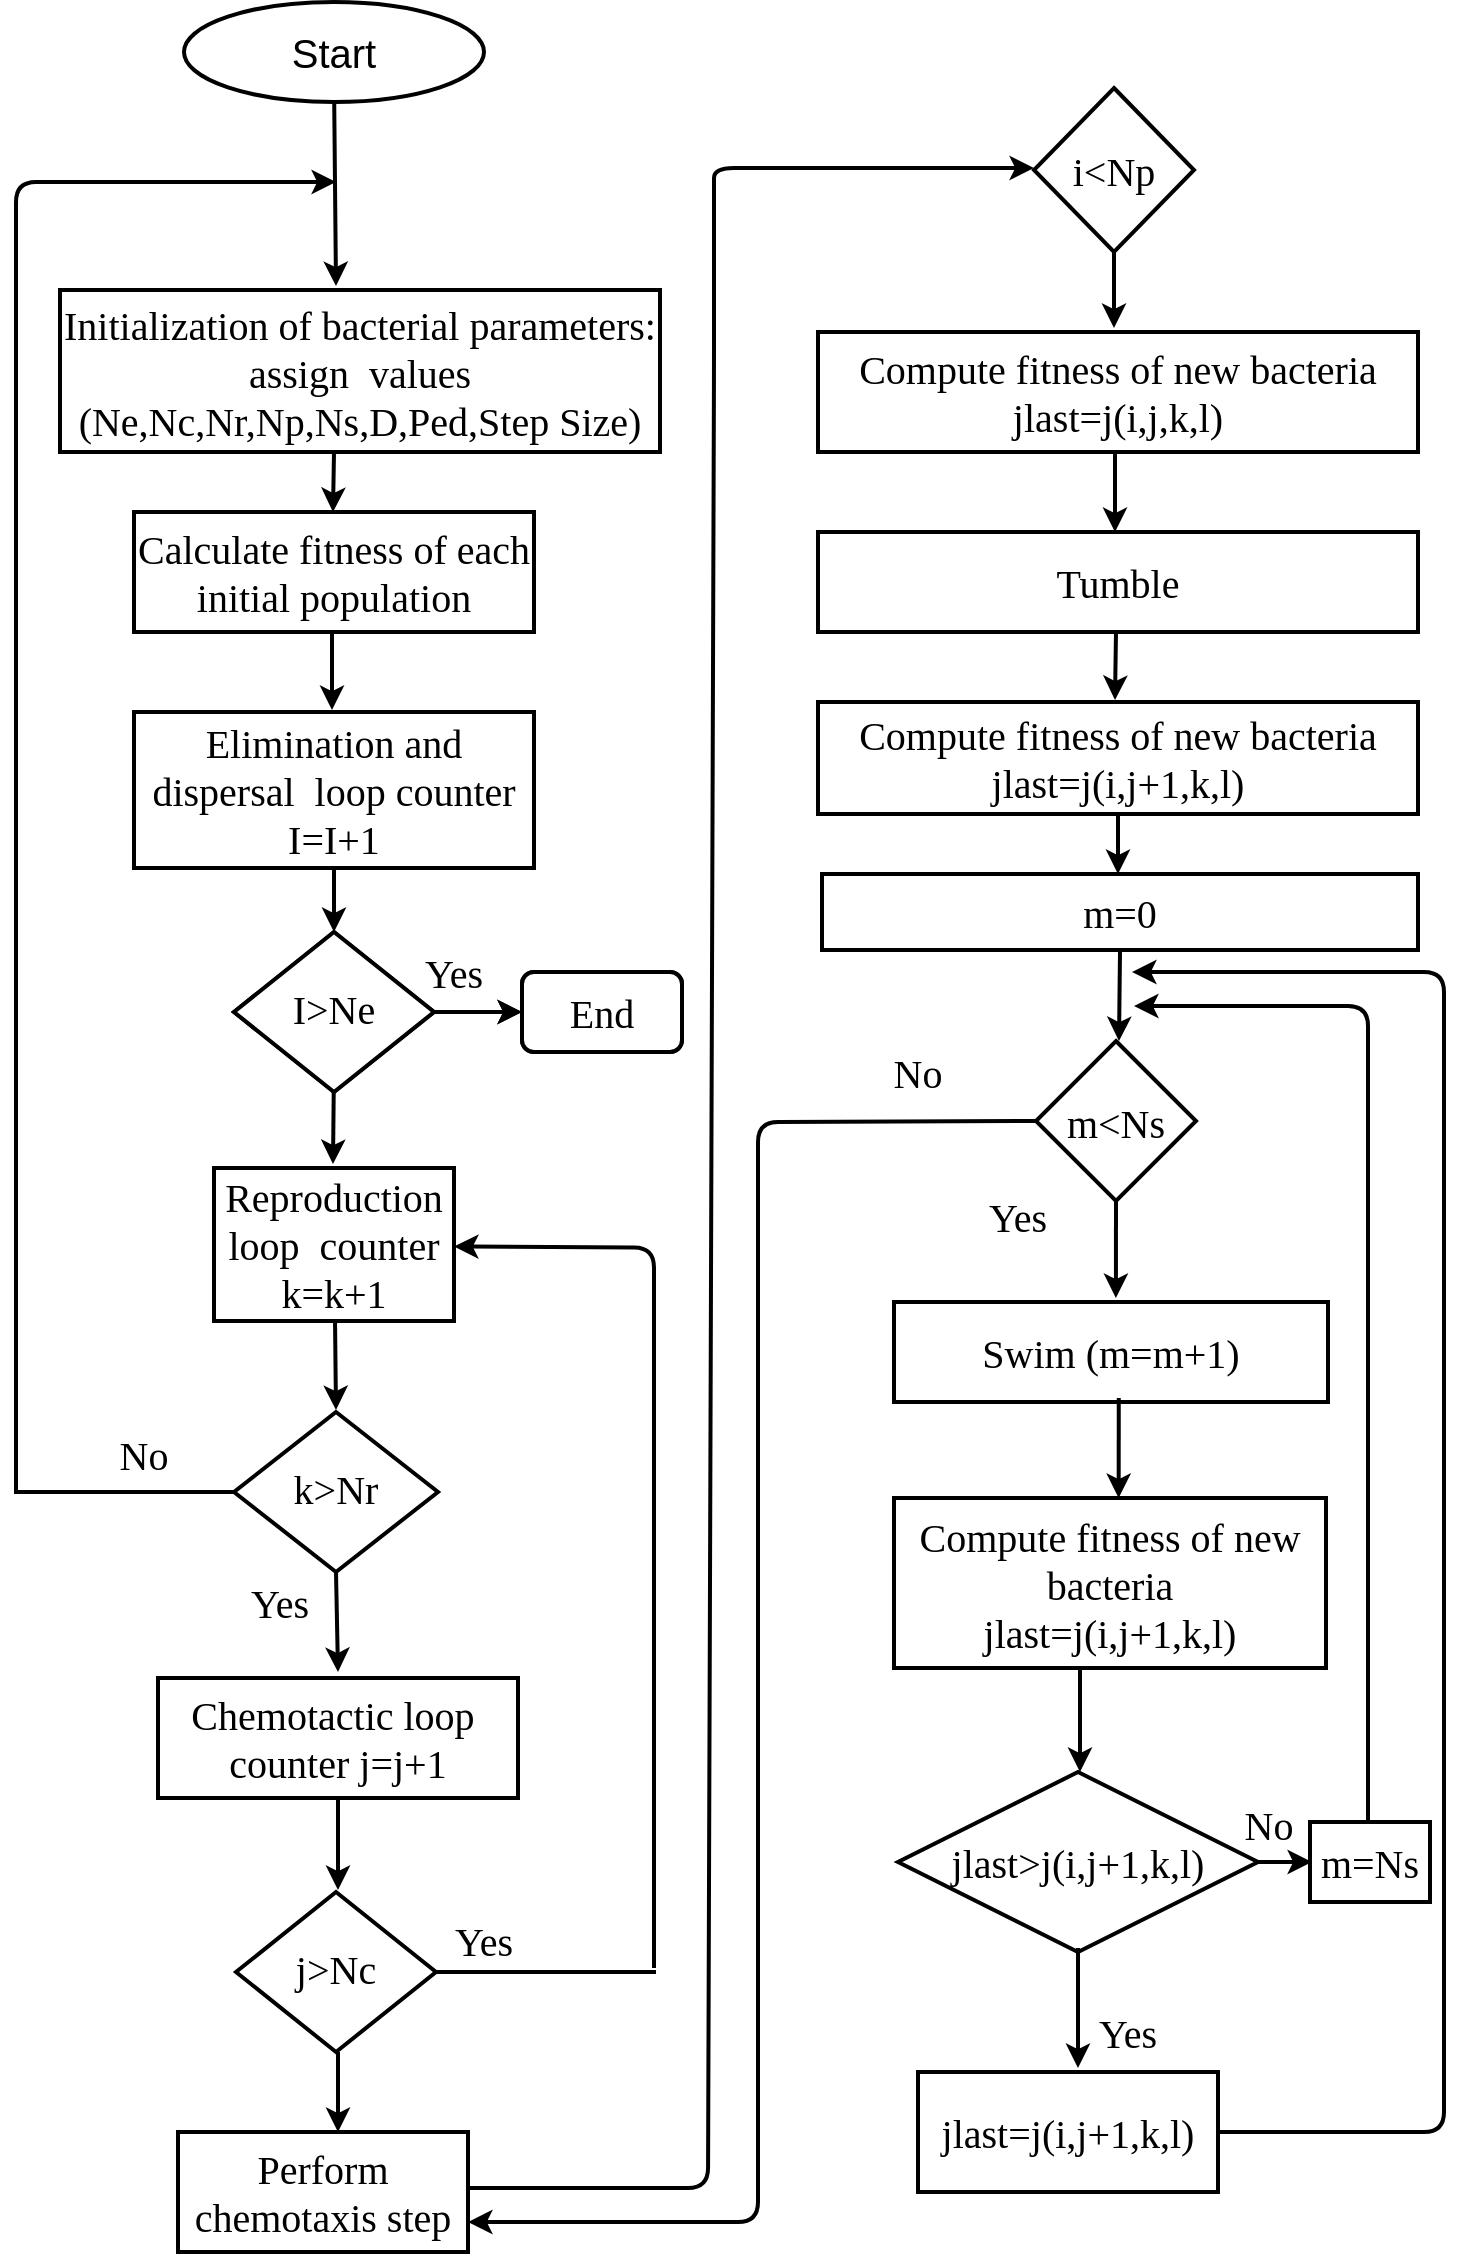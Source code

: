 <mxfile version="13.9.2" type="github">
  <diagram id="C5RBs43oDa-KdzZeNtuy" name="Page-1">
    <mxGraphModel dx="868" dy="450" grid="1" gridSize="10" guides="1" tooltips="1" connect="1" arrows="1" fold="1" page="1" pageScale="1" pageWidth="827" pageHeight="1169" math="0" shadow="0">
      <root>
        <mxCell id="WIyWlLk6GJQsqaUBKTNV-0" />
        <mxCell id="WIyWlLk6GJQsqaUBKTNV-1" parent="WIyWlLk6GJQsqaUBKTNV-0" />
        <mxCell id="tfYyAaMDnJZws7YWlqId-103" value="" style="endArrow=classic;html=1;strokeWidth=2;fontSize=20;fontStyle=0;fontFamily=Times New Roman;" parent="WIyWlLk6GJQsqaUBKTNV-1" edge="1">
          <mxGeometry x="50" y="72" width="50" height="50" as="geometry">
            <mxPoint x="665" y="957" as="sourcePoint" />
            <mxPoint x="699" y="957" as="targetPoint" />
            <Array as="points" />
          </mxGeometry>
        </mxCell>
        <mxCell id="tfYyAaMDnJZws7YWlqId-75" value="" style="endArrow=classic;html=1;strokeWidth=2;fontSize=20;fontStyle=0;fontFamily=Times New Roman;" parent="WIyWlLk6GJQsqaUBKTNV-1" edge="1">
          <mxGeometry x="50" y="72" width="50" height="50" as="geometry">
            <mxPoint x="583" y="845" as="sourcePoint" />
            <mxPoint x="583" y="912" as="targetPoint" />
          </mxGeometry>
        </mxCell>
        <mxCell id="tfYyAaMDnJZws7YWlqId-16" value="" style="endArrow=classic;html=1;strokeWidth=2;exitX=0.5;exitY=1;exitDx=0;exitDy=0;fontSize=20;fontStyle=0;fontFamily=Times New Roman;" parent="WIyWlLk6GJQsqaUBKTNV-1" source="tfYyAaMDnJZws7YWlqId-15" edge="1">
          <mxGeometry x="50" y="72" width="50" height="50" as="geometry">
            <mxPoint x="207" y="812" as="sourcePoint" />
            <mxPoint x="212" y="862" as="targetPoint" />
          </mxGeometry>
        </mxCell>
        <mxCell id="tfYyAaMDnJZws7YWlqId-42" value="" style="endArrow=classic;html=1;entryX=1;entryY=0.5;entryDx=0;entryDy=0;strokeWidth=2;fontSize=20;fontStyle=0;fontFamily=Times New Roman;" parent="WIyWlLk6GJQsqaUBKTNV-1" edge="1">
          <mxGeometry x="48" y="64.75" width="50" height="50" as="geometry">
            <mxPoint x="370" y="1010" as="sourcePoint" />
            <mxPoint x="270" y="649.25" as="targetPoint" />
            <Array as="points">
              <mxPoint x="370" y="649.75" />
            </Array>
          </mxGeometry>
        </mxCell>
        <mxCell id="tfYyAaMDnJZws7YWlqId-50" value="&lt;span style=&quot;font-size: 20px;&quot;&gt;&lt;font style=&quot;font-size: 20px;&quot;&gt;i&amp;lt;Np&lt;/font&gt;&lt;/span&gt;" style="rhombus;whiteSpace=wrap;html=1;strokeWidth=2;fontSize=20;fontStyle=0;fontFamily=Times New Roman;" parent="WIyWlLk6GJQsqaUBKTNV-1" vertex="1">
          <mxGeometry x="560" y="70" width="80" height="82" as="geometry" />
        </mxCell>
        <mxCell id="tfYyAaMDnJZws7YWlqId-52" value="&lt;span style=&quot;font-size: 20px;&quot;&gt;&lt;font style=&quot;font-size: 20px;&quot;&gt;Tumble&lt;/font&gt;&lt;/span&gt;" style="rounded=0;whiteSpace=wrap;html=1;strokeWidth=2;fontSize=20;fontStyle=0;fontFamily=Times New Roman;" parent="WIyWlLk6GJQsqaUBKTNV-1" vertex="1">
          <mxGeometry x="452" y="292" width="300" height="50" as="geometry" />
        </mxCell>
        <mxCell id="tfYyAaMDnJZws7YWlqId-53" value="" style="endArrow=classic;html=1;strokeWidth=2;fontSize=20;fontStyle=0;fontFamily=Times New Roman;" parent="WIyWlLk6GJQsqaUBKTNV-1" edge="1">
          <mxGeometry x="51" y="72" width="50" height="50" as="geometry">
            <mxPoint x="600" y="152" as="sourcePoint" />
            <mxPoint x="600" y="190" as="targetPoint" />
          </mxGeometry>
        </mxCell>
        <mxCell id="tfYyAaMDnJZws7YWlqId-54" value="" style="endArrow=classic;html=1;strokeWidth=2;fontSize=20;fontStyle=0;fontFamily=Times New Roman;" parent="WIyWlLk6GJQsqaUBKTNV-1" edge="1">
          <mxGeometry x="50" y="72" width="50" height="50" as="geometry">
            <mxPoint x="600.5" y="242" as="sourcePoint" />
            <mxPoint x="600.5" y="292" as="targetPoint" />
          </mxGeometry>
        </mxCell>
        <mxCell id="tfYyAaMDnJZws7YWlqId-55" value="&lt;font style=&quot;font-size: 20px&quot;&gt;&lt;span style=&quot;font-size: 20px&quot;&gt;Compute fitness of new bacteria&lt;br style=&quot;font-size: 20px&quot;&gt;jlast=j(i,j,k,l)&lt;/span&gt;&lt;/font&gt;" style="rounded=0;whiteSpace=wrap;html=1;strokeWidth=2;fontSize=20;fontStyle=0;fontFamily=Times New Roman;" parent="WIyWlLk6GJQsqaUBKTNV-1" vertex="1">
          <mxGeometry x="452" y="192" width="300" height="60" as="geometry" />
        </mxCell>
        <mxCell id="tfYyAaMDnJZws7YWlqId-56" value="&lt;span style=&quot;font-size: 20px&quot;&gt;Compute fitness of new bacteria&lt;br style=&quot;font-size: 20px&quot;&gt;jlast=j(i,j+1,k,l)&lt;/span&gt;" style="rounded=0;whiteSpace=wrap;html=1;strokeWidth=2;fontSize=20;fontStyle=0;fontFamily=Times New Roman;" parent="WIyWlLk6GJQsqaUBKTNV-1" vertex="1">
          <mxGeometry x="490" y="775" width="216" height="85" as="geometry" />
        </mxCell>
        <mxCell id="tfYyAaMDnJZws7YWlqId-60" value="&lt;span style=&quot;font-size: 20px;&quot;&gt;&lt;font style=&quot;font-size: 20px;&quot;&gt;Swim (m=m+1)&lt;/font&gt;&lt;/span&gt;" style="rounded=0;whiteSpace=wrap;html=1;strokeWidth=2;fontSize=20;fontStyle=0;fontFamily=Times New Roman;" parent="WIyWlLk6GJQsqaUBKTNV-1" vertex="1">
          <mxGeometry x="490" y="677" width="217" height="50" as="geometry" />
        </mxCell>
        <mxCell id="tfYyAaMDnJZws7YWlqId-64" value="No" style="text;html=1;strokeColor=none;fillColor=none;align=center;verticalAlign=middle;whiteSpace=wrap;rounded=0;fontSize=20;fontStyle=0;fontFamily=Times New Roman;strokeWidth=2;" parent="WIyWlLk6GJQsqaUBKTNV-1" vertex="1">
          <mxGeometry x="632" y="482" width="40" height="20" as="geometry" />
        </mxCell>
        <mxCell id="tfYyAaMDnJZws7YWlqId-65" value="" style="endArrow=classic;html=1;strokeWidth=2;fontSize=20;fontStyle=0;entryX=0.595;entryY=0.14;entryDx=0;entryDy=0;entryPerimeter=0;fontFamily=Times New Roman;" parent="WIyWlLk6GJQsqaUBKTNV-1" edge="1">
          <mxGeometry x="50" y="72" width="50" height="50" as="geometry">
            <mxPoint x="601" y="625" as="sourcePoint" />
            <mxPoint x="600.95" y="675" as="targetPoint" />
          </mxGeometry>
        </mxCell>
        <mxCell id="tfYyAaMDnJZws7YWlqId-67" value="&lt;span style=&quot;font-size: 20px;&quot;&gt;Yes&lt;/span&gt;" style="text;html=1;strokeColor=none;fillColor=none;align=center;verticalAlign=middle;whiteSpace=wrap;rounded=0;fontSize=20;fontStyle=0;fontFamily=Times New Roman;strokeWidth=2;" parent="WIyWlLk6GJQsqaUBKTNV-1" vertex="1">
          <mxGeometry x="532" y="624" width="40" height="20" as="geometry" />
        </mxCell>
        <mxCell id="tfYyAaMDnJZws7YWlqId-68" value="&lt;span style=&quot;font-size: 20px;&quot;&gt;&lt;font style=&quot;font-size: 20px;&quot;&gt;m&amp;lt;Ns&lt;/font&gt;&lt;/span&gt;" style="rhombus;whiteSpace=wrap;html=1;strokeWidth=2;fontSize=20;fontStyle=0;fontFamily=Times New Roman;" parent="WIyWlLk6GJQsqaUBKTNV-1" vertex="1">
          <mxGeometry x="561" y="546.5" width="80" height="80" as="geometry" />
        </mxCell>
        <mxCell id="tfYyAaMDnJZws7YWlqId-72" value="&lt;span style=&quot;font-size: 20px;&quot;&gt;&lt;span style=&quot;font-size: 20px;&quot;&gt;&lt;font style=&quot;font-size: 20px;&quot;&gt;jlast&amp;gt;j(i,j+1,k,l)&lt;/font&gt;&lt;/span&gt;&lt;/span&gt;" style="rhombus;whiteSpace=wrap;html=1;strokeWidth=2;fontSize=20;fontStyle=0;fontFamily=Times New Roman;" parent="WIyWlLk6GJQsqaUBKTNV-1" vertex="1">
          <mxGeometry x="492" y="912" width="180" height="90" as="geometry" />
        </mxCell>
        <mxCell id="tfYyAaMDnJZws7YWlqId-78" value="&lt;span style=&quot;font-size: 20px;&quot;&gt;&lt;font style=&quot;font-size: 20px;&quot;&gt;m=Ns&lt;/font&gt;&lt;/span&gt;" style="rounded=0;whiteSpace=wrap;html=1;strokeWidth=2;fontSize=20;fontStyle=0;fontFamily=Times New Roman;" parent="WIyWlLk6GJQsqaUBKTNV-1" vertex="1">
          <mxGeometry x="698" y="937" width="60" height="40" as="geometry" />
        </mxCell>
        <mxCell id="tfYyAaMDnJZws7YWlqId-81" value="&lt;span style=&quot;font-size: 20px;&quot;&gt;&lt;font style=&quot;font-size: 20px;&quot;&gt;&lt;span style=&quot;font-size: 20px;&quot;&gt;jlast=j(i,j+1,k,l)&lt;/span&gt;&lt;/font&gt;&lt;/span&gt;" style="rounded=0;whiteSpace=wrap;html=1;strokeWidth=2;fontSize=20;fontStyle=0;fontFamily=Times New Roman;" parent="WIyWlLk6GJQsqaUBKTNV-1" vertex="1">
          <mxGeometry x="502" y="1062" width="150" height="60" as="geometry" />
        </mxCell>
        <mxCell id="tfYyAaMDnJZws7YWlqId-83" value="" style="endArrow=classic;html=1;strokeWidth=2;fontSize=20;fontStyle=0;fontFamily=Times New Roman;exitX=1;exitY=0.5;exitDx=0;exitDy=0;" parent="WIyWlLk6GJQsqaUBKTNV-1" source="tfYyAaMDnJZws7YWlqId-81" edge="1">
          <mxGeometry x="47" y="72" width="50" height="50" as="geometry">
            <mxPoint x="660" y="1092" as="sourcePoint" />
            <mxPoint x="609" y="512" as="targetPoint" />
            <Array as="points">
              <mxPoint x="765" y="1092" />
              <mxPoint x="765" y="512" />
              <mxPoint x="705" y="512" />
              <mxPoint x="635" y="512" />
              <mxPoint x="678" y="512" />
            </Array>
          </mxGeometry>
        </mxCell>
        <mxCell id="tfYyAaMDnJZws7YWlqId-84" value="" style="endArrow=classic;html=1;strokeWidth=2;fontSize=20;fontStyle=0;fontFamily=Times New Roman;" parent="WIyWlLk6GJQsqaUBKTNV-1" edge="1">
          <mxGeometry x="48" y="74" width="50" height="50" as="geometry">
            <mxPoint x="727" y="936" as="sourcePoint" />
            <mxPoint x="610" y="529" as="targetPoint" />
            <Array as="points">
              <mxPoint x="727" y="919" />
              <mxPoint x="727" y="529" />
            </Array>
          </mxGeometry>
        </mxCell>
        <mxCell id="tfYyAaMDnJZws7YWlqId-89" value="&lt;span style=&quot;font-size: 20px&quot;&gt;Compute fitness of new bacteria&lt;br style=&quot;font-size: 20px&quot;&gt;jlast=j(i,j+1,k,l)&lt;/span&gt;" style="rounded=0;whiteSpace=wrap;html=1;strokeWidth=2;fontSize=20;fontStyle=0;fontFamily=Times New Roman;" parent="WIyWlLk6GJQsqaUBKTNV-1" vertex="1">
          <mxGeometry x="452" y="377" width="300" height="56" as="geometry" />
        </mxCell>
        <mxCell id="tfYyAaMDnJZws7YWlqId-93" value="&lt;span style=&quot;font-size: 20px;&quot;&gt;&lt;font style=&quot;font-size: 20px;&quot;&gt;m=0&lt;/font&gt;&lt;/span&gt;" style="rounded=0;whiteSpace=wrap;html=1;strokeWidth=2;fontSize=20;fontStyle=0;fontFamily=Times New Roman;" parent="WIyWlLk6GJQsqaUBKTNV-1" vertex="1">
          <mxGeometry x="454" y="463" width="298" height="38" as="geometry" />
        </mxCell>
        <mxCell id="tfYyAaMDnJZws7YWlqId-97" value="" style="endArrow=classic;html=1;exitX=1;exitY=0.5;exitDx=0;exitDy=0;strokeWidth=2;fontSize=20;fontStyle=0;entryX=0;entryY=0.5;entryDx=0;entryDy=0;fontFamily=Times New Roman;" parent="WIyWlLk6GJQsqaUBKTNV-1" edge="1">
          <mxGeometry x="50" y="71" width="50" height="50" as="geometry">
            <mxPoint x="217" y="1120" as="sourcePoint" />
            <mxPoint x="560" y="110" as="targetPoint" />
            <Array as="points">
              <mxPoint x="397" y="1120" />
              <mxPoint x="400" y="210" />
              <mxPoint x="400" y="130" />
              <mxPoint x="400" y="110" />
            </Array>
          </mxGeometry>
        </mxCell>
        <mxCell id="tfYyAaMDnJZws7YWlqId-98" value="" style="endArrow=classic;html=1;strokeWidth=2;fontSize=20;fontStyle=0;fontFamily=Times New Roman;" parent="WIyWlLk6GJQsqaUBKTNV-1" edge="1">
          <mxGeometry x="50" y="72" width="50" height="50" as="geometry">
            <mxPoint x="601" y="342" as="sourcePoint" />
            <mxPoint x="600.5" y="376" as="targetPoint" />
          </mxGeometry>
        </mxCell>
        <mxCell id="tfYyAaMDnJZws7YWlqId-101" value="" style="endArrow=classic;html=1;strokeWidth=2;fontSize=20;fontStyle=0;fontFamily=Times New Roman;" parent="WIyWlLk6GJQsqaUBKTNV-1" edge="1">
          <mxGeometry x="50" y="70" width="50" height="50" as="geometry">
            <mxPoint x="582" y="1000" as="sourcePoint" />
            <mxPoint x="582" y="1060" as="targetPoint" />
            <Array as="points" />
          </mxGeometry>
        </mxCell>
        <mxCell id="tfYyAaMDnJZws7YWlqId-82" value="&lt;span style=&quot;font-size: 20px;&quot;&gt;&lt;font style=&quot;font-size: 20px;&quot;&gt;No&lt;/font&gt;&lt;/span&gt;" style="text;html=1;strokeColor=none;fillColor=none;align=center;verticalAlign=middle;whiteSpace=wrap;rounded=0;fontSize=20;fontStyle=0;fontFamily=Times New Roman;strokeWidth=2;" parent="WIyWlLk6GJQsqaUBKTNV-1" vertex="1">
          <mxGeometry x="654" y="928" width="47" height="20" as="geometry" />
        </mxCell>
        <mxCell id="tfYyAaMDnJZws7YWlqId-104" value="" style="endArrow=classic;html=1;strokeWidth=2;fontSize=20;fontStyle=0;fontFamily=Times New Roman;" parent="WIyWlLk6GJQsqaUBKTNV-1" edge="1">
          <mxGeometry x="50" y="73" width="50" height="50" as="geometry">
            <mxPoint x="602" y="432" as="sourcePoint" />
            <mxPoint x="602" y="463" as="targetPoint" />
            <Array as="points">
              <mxPoint x="602" y="463" />
            </Array>
          </mxGeometry>
        </mxCell>
        <mxCell id="tfYyAaMDnJZws7YWlqId-105" value="&lt;font style=&quot;font-size: 20px;&quot;&gt;&lt;span style=&quot;font-size: 20px;&quot;&gt;Yes&lt;/span&gt;&lt;/font&gt;" style="text;html=1;strokeColor=none;fillColor=none;align=center;verticalAlign=middle;whiteSpace=wrap;rounded=0;fontSize=20;fontStyle=0;fontFamily=Times New Roman;strokeWidth=2;" parent="WIyWlLk6GJQsqaUBKTNV-1" vertex="1">
          <mxGeometry x="587" y="1032" width="40" height="20" as="geometry" />
        </mxCell>
        <mxCell id="tfYyAaMDnJZws7YWlqId-106" value="" style="endArrow=classic;html=1;exitX=0;exitY=0.5;exitDx=0;exitDy=0;entryX=1;entryY=0.75;entryDx=0;entryDy=0;strokeWidth=2;fontSize=20;fontStyle=0;fontFamily=Times New Roman;" parent="WIyWlLk6GJQsqaUBKTNV-1" edge="1">
          <mxGeometry x="50" y="76" width="50" height="50" as="geometry">
            <mxPoint x="561" y="586.5" as="sourcePoint" />
            <mxPoint x="277" y="1137" as="targetPoint" />
            <Array as="points">
              <mxPoint x="422" y="587" />
              <mxPoint x="422" y="1137" />
            </Array>
          </mxGeometry>
        </mxCell>
        <mxCell id="tfYyAaMDnJZws7YWlqId-107" value="&lt;span style=&quot;font-size: 20px;&quot;&gt;&lt;font style=&quot;font-size: 20px;&quot;&gt;No&lt;/font&gt;&lt;/span&gt;" style="text;html=1;strokeColor=none;fillColor=none;align=center;verticalAlign=middle;whiteSpace=wrap;rounded=0;fontSize=20;fontStyle=0;fontFamily=Times New Roman;strokeWidth=2;" parent="WIyWlLk6GJQsqaUBKTNV-1" vertex="1">
          <mxGeometry x="482" y="552" width="40" height="20" as="geometry" />
        </mxCell>
        <mxCell id="tfYyAaMDnJZws7YWlqId-9" value="&lt;font style=&quot;font-size: 20px&quot;&gt;&lt;span style=&quot;font-size: 20px&quot;&gt;Chemotactic loop&amp;nbsp; counter j=j+1&lt;/span&gt;&lt;/font&gt;" style="rounded=0;whiteSpace=wrap;html=1;strokeWidth=2;fontSize=20;fontStyle=0;fontFamily=Times New Roman;" parent="WIyWlLk6GJQsqaUBKTNV-1" vertex="1">
          <mxGeometry x="122" y="865" width="180" height="60" as="geometry" />
        </mxCell>
        <mxCell id="tfYyAaMDnJZws7YWlqId-41" value="&lt;font style=&quot;font-size: 20px;&quot;&gt;&lt;span style=&quot;font-size: 20px;&quot;&gt;j&amp;gt;Nc&lt;/span&gt;&lt;/font&gt;" style="rhombus;whiteSpace=wrap;html=1;shadow=0;fontFamily=Times New Roman;fontSize=20;align=center;strokeWidth=2;spacing=6;spacingTop=-4;fontStyle=0" parent="WIyWlLk6GJQsqaUBKTNV-1" vertex="1">
          <mxGeometry x="161" y="972" width="100" height="80" as="geometry" />
        </mxCell>
        <mxCell id="tfYyAaMDnJZws7YWlqId-43" value="" style="endArrow=classic;html=1;strokeWidth=2;fontSize=20;fontStyle=0;exitX=0.5;exitY=1;exitDx=0;exitDy=0;fontFamily=Times New Roman;" parent="WIyWlLk6GJQsqaUBKTNV-1" edge="1">
          <mxGeometry x="142" y="871" width="50" height="50" as="geometry">
            <mxPoint x="212" y="924" as="sourcePoint" />
            <mxPoint x="212" y="971" as="targetPoint" />
          </mxGeometry>
        </mxCell>
        <mxCell id="tfYyAaMDnJZws7YWlqId-44" value="" style="endArrow=none;html=1;exitX=1;exitY=0.5;exitDx=0;exitDy=0;strokeWidth=2;fontSize=20;fontStyle=0;fontFamily=Times New Roman;" parent="WIyWlLk6GJQsqaUBKTNV-1" edge="1">
          <mxGeometry x="141" y="872" width="50" height="50" as="geometry">
            <mxPoint x="260" y="1012" as="sourcePoint" />
            <mxPoint x="371" y="1012" as="targetPoint" />
          </mxGeometry>
        </mxCell>
        <mxCell id="tfYyAaMDnJZws7YWlqId-46" value="&lt;font style=&quot;font-size: 20px;&quot;&gt;&lt;span style=&quot;font-size: 20px;&quot;&gt;Yes&lt;/span&gt;&lt;/font&gt;" style="text;html=1;strokeColor=none;fillColor=none;align=center;verticalAlign=middle;whiteSpace=wrap;rounded=0;fontSize=20;fontStyle=0;fontFamily=Times New Roman;strokeWidth=2;" parent="WIyWlLk6GJQsqaUBKTNV-1" vertex="1">
          <mxGeometry x="265" y="986" width="40" height="20" as="geometry" />
        </mxCell>
        <mxCell id="tfYyAaMDnJZws7YWlqId-95" value="&lt;span style=&quot;font-size: 20px&quot;&gt;&lt;font style=&quot;font-size: 20px&quot;&gt;Perform chemotaxis step&lt;/font&gt;&lt;/span&gt;" style="rounded=0;whiteSpace=wrap;html=1;strokeWidth=2;fontSize=20;fontStyle=0;fontFamily=Times New Roman;" parent="WIyWlLk6GJQsqaUBKTNV-1" vertex="1">
          <mxGeometry x="132" y="1092" width="145" height="60" as="geometry" />
        </mxCell>
        <mxCell id="tfYyAaMDnJZws7YWlqId-96" value="" style="endArrow=classic;html=1;strokeWidth=2;fontSize=20;fontStyle=0;fontFamily=Times New Roman;" parent="WIyWlLk6GJQsqaUBKTNV-1" edge="1">
          <mxGeometry x="145" y="872" width="50" height="50" as="geometry">
            <mxPoint x="212" y="1052" as="sourcePoint" />
            <mxPoint x="212" y="1092" as="targetPoint" />
          </mxGeometry>
        </mxCell>
        <mxCell id="WIyWlLk6GJQsqaUBKTNV-10" value="&lt;font style=&quot;font-size: 20px;&quot;&gt;&lt;span style=&quot;font-size: 20px;&quot;&gt;I&amp;gt;Ne&lt;/span&gt;&lt;/font&gt;" style="rhombus;whiteSpace=wrap;html=1;shadow=0;fontFamily=Times New Roman;fontSize=20;align=center;strokeWidth=2;spacing=6;spacingTop=-4;fontStyle=0" parent="WIyWlLk6GJQsqaUBKTNV-1" vertex="1">
          <mxGeometry x="160" y="492" width="100" height="80" as="geometry" />
        </mxCell>
        <mxCell id="WIyWlLk6GJQsqaUBKTNV-12" value="&lt;font style=&quot;font-size: 20px;&quot;&gt;&lt;span style=&quot;font-size: 20px;&quot;&gt;End&lt;/span&gt;&lt;/font&gt;" style="rounded=1;whiteSpace=wrap;html=1;fontSize=20;glass=0;strokeWidth=2;shadow=0;fontStyle=0;fontFamily=Times New Roman;" parent="WIyWlLk6GJQsqaUBKTNV-1" vertex="1">
          <mxGeometry x="304" y="512" width="80" height="40" as="geometry" />
        </mxCell>
        <mxCell id="tfYyAaMDnJZws7YWlqId-1" value="" style="endArrow=classic;html=1;entryX=0.5;entryY=0;entryDx=0;entryDy=0;fontSize=20;fontStyle=0;fontFamily=Times New Roman;strokeWidth=2;" parent="WIyWlLk6GJQsqaUBKTNV-1" edge="1">
          <mxGeometry x="50" y="82" width="50" height="50" as="geometry">
            <mxPoint x="110" y="238.667" as="sourcePoint" />
            <mxPoint x="150" y="232" as="targetPoint" />
          </mxGeometry>
        </mxCell>
        <mxCell id="tfYyAaMDnJZws7YWlqId-2" value="&lt;span style=&quot;font-size: 20px;&quot;&gt;&lt;font style=&quot;font-size: 20px;&quot;&gt;Calculate&amp;nbsp; Fitness of each initial Population&lt;/font&gt;&lt;/span&gt;" style="rounded=0;whiteSpace=wrap;html=1;strokeWidth=2;fontSize=20;fontStyle=0;fontFamily=Times New Roman;" parent="WIyWlLk6GJQsqaUBKTNV-1" vertex="1">
          <mxGeometry x="110" y="282" width="200" height="60" as="geometry" />
        </mxCell>
        <mxCell id="tfYyAaMDnJZws7YWlqId-6" value="" style="endArrow=classic;html=1;strokeWidth=2;fontSize=20;fontStyle=0;fontFamily=Times New Roman;" parent="WIyWlLk6GJQsqaUBKTNV-1" edge="1">
          <mxGeometry x="50" y="81" width="50" height="50" as="geometry">
            <mxPoint x="209" y="341" as="sourcePoint" />
            <mxPoint x="209" y="381" as="targetPoint" />
            <Array as="points">
              <mxPoint x="209" y="361" />
            </Array>
          </mxGeometry>
        </mxCell>
        <mxCell id="tfYyAaMDnJZws7YWlqId-7" value="&lt;font style=&quot;font-size: 20px;&quot;&gt;&lt;span style=&quot;font-size: 20px;&quot;&gt;Elimination and Dispersal&amp;nbsp; Loop Counter I=I+1&lt;/span&gt;&lt;/font&gt;" style="rounded=0;whiteSpace=wrap;html=1;strokeWidth=2;fontSize=20;fontStyle=0;fontFamily=Times New Roman;" parent="WIyWlLk6GJQsqaUBKTNV-1" vertex="1">
          <mxGeometry x="110" y="382" width="200" height="60" as="geometry" />
        </mxCell>
        <mxCell id="tfYyAaMDnJZws7YWlqId-10" value="" style="endArrow=classic;html=1;entryX=0.5;entryY=0;entryDx=0;entryDy=0;strokeWidth=2;fontSize=20;fontStyle=0;fontFamily=Times New Roman;" parent="WIyWlLk6GJQsqaUBKTNV-1" target="WIyWlLk6GJQsqaUBKTNV-10" edge="1">
          <mxGeometry x="50" y="82" width="50" height="50" as="geometry">
            <mxPoint x="210" y="442" as="sourcePoint" />
            <mxPoint x="260" y="442" as="targetPoint" />
            <Array as="points">
              <mxPoint x="210" y="442" />
              <mxPoint x="210" y="462" />
            </Array>
          </mxGeometry>
        </mxCell>
        <mxCell id="tfYyAaMDnJZws7YWlqId-12" value="" style="endArrow=classic;html=1;strokeWidth=2;fontSize=20;fontStyle=0;fontFamily=Times New Roman;" parent="WIyWlLk6GJQsqaUBKTNV-1" edge="1">
          <mxGeometry x="50" y="68" width="50" height="50" as="geometry">
            <mxPoint x="210" y="558" as="sourcePoint" />
            <mxPoint x="209.5" y="608" as="targetPoint" />
          </mxGeometry>
        </mxCell>
        <mxCell id="tfYyAaMDnJZws7YWlqId-14" value="" style="endArrow=classic;html=1;strokeWidth=2;fontSize=20;fontStyle=0;fontFamily=Times New Roman;" parent="WIyWlLk6GJQsqaUBKTNV-1" edge="1">
          <mxGeometry x="51" y="81" width="50" height="50" as="geometry">
            <mxPoint x="210.5" y="685.5" as="sourcePoint" />
            <mxPoint x="211" y="731" as="targetPoint" />
          </mxGeometry>
        </mxCell>
        <mxCell id="tfYyAaMDnJZws7YWlqId-15" value="&lt;font style=&quot;font-size: 20px;&quot;&gt;&lt;span style=&quot;font-size: 20px;&quot;&gt;k&amp;gt;Nr&lt;/span&gt;&lt;/font&gt;" style="rhombus;whiteSpace=wrap;html=1;shadow=0;fontFamily=Times New Roman;fontSize=20;align=center;strokeWidth=2;spacing=6;spacingTop=-4;fontStyle=0" parent="WIyWlLk6GJQsqaUBKTNV-1" vertex="1">
          <mxGeometry x="160" y="732" width="102" height="80" as="geometry" />
        </mxCell>
        <mxCell id="tfYyAaMDnJZws7YWlqId-19" value="&lt;font style=&quot;font-size: 20px;&quot;&gt;&lt;span style=&quot;font-size: 20px;&quot;&gt;Yes&lt;/span&gt;&lt;/font&gt;" style="text;html=1;strokeColor=none;fillColor=none;align=center;verticalAlign=middle;whiteSpace=wrap;rounded=0;fontSize=20;fontStyle=0;fontFamily=Times New Roman;strokeWidth=2;" parent="WIyWlLk6GJQsqaUBKTNV-1" vertex="1">
          <mxGeometry x="163" y="817" width="40" height="20" as="geometry" />
        </mxCell>
        <mxCell id="tfYyAaMDnJZws7YWlqId-23" value="&lt;span style=&quot;font-size: 20px;&quot;&gt;&lt;font style=&quot;font-size: 20px;&quot;&gt;No&lt;/font&gt;&lt;/span&gt;" style="text;html=1;strokeColor=none;fillColor=none;align=center;verticalAlign=middle;whiteSpace=wrap;rounded=0;fontSize=20;fontStyle=0;fontFamily=Times New Roman;strokeWidth=2;" parent="WIyWlLk6GJQsqaUBKTNV-1" vertex="1">
          <mxGeometry x="95" y="743" width="40" height="20" as="geometry" />
        </mxCell>
        <mxCell id="tfYyAaMDnJZws7YWlqId-26" value="" style="endArrow=classic;html=1;entryX=0;entryY=0.5;entryDx=0;entryDy=0;exitX=1;exitY=0.5;exitDx=0;exitDy=0;fontSize=20;fontStyle=0;fontFamily=Times New Roman;strokeWidth=2;" parent="WIyWlLk6GJQsqaUBKTNV-1" source="WIyWlLk6GJQsqaUBKTNV-10" target="WIyWlLk6GJQsqaUBKTNV-12" edge="1">
          <mxGeometry x="50" y="82" width="50" height="50" as="geometry">
            <mxPoint x="240" y="531.5" as="sourcePoint" />
            <mxPoint x="160" y="531.5" as="targetPoint" />
            <Array as="points" />
          </mxGeometry>
        </mxCell>
        <mxCell id="tfYyAaMDnJZws7YWlqId-32" value="" style="endArrow=classic;html=1;strokeWidth=2;fontSize=20;fontStyle=0;fontFamily=Times New Roman;" parent="WIyWlLk6GJQsqaUBKTNV-1" edge="1">
          <mxGeometry x="51" y="47" width="50" height="50" as="geometry">
            <mxPoint x="51" y="167" as="sourcePoint" />
            <mxPoint x="211" y="117" as="targetPoint" />
            <Array as="points">
              <mxPoint x="51" y="776" />
              <mxPoint x="51" y="167" />
              <mxPoint x="51" y="117" />
              <mxPoint x="131" y="117" />
            </Array>
          </mxGeometry>
        </mxCell>
        <mxCell id="tfYyAaMDnJZws7YWlqId-33" value="" style="endArrow=none;html=1;entryX=0;entryY=0.5;entryDx=0;entryDy=0;strokeWidth=2;fontSize=20;fontStyle=0;fontFamily=Times New Roman;" parent="WIyWlLk6GJQsqaUBKTNV-1" target="tfYyAaMDnJZws7YWlqId-15" edge="1">
          <mxGeometry x="50" y="82" width="50" height="50" as="geometry">
            <mxPoint x="50" y="772" as="sourcePoint" />
            <mxPoint x="190" y="832" as="targetPoint" />
            <Array as="points">
              <mxPoint x="60" y="772" />
              <mxPoint x="70" y="772" />
              <mxPoint x="80" y="772" />
            </Array>
          </mxGeometry>
        </mxCell>
        <mxCell id="tfYyAaMDnJZws7YWlqId-39" value="&lt;font style=&quot;font-size: 20px;&quot;&gt;&lt;span style=&quot;font-size: 20px;&quot;&gt;Yes&lt;/span&gt;&lt;/font&gt;" style="text;html=1;strokeColor=none;fillColor=none;align=center;verticalAlign=middle;whiteSpace=wrap;rounded=0;fontSize=20;fontStyle=0;fontFamily=Times New Roman;strokeWidth=2;" parent="WIyWlLk6GJQsqaUBKTNV-1" vertex="1">
          <mxGeometry x="250" y="502" width="40" height="20" as="geometry" />
        </mxCell>
        <mxCell id="y1z4_m4fHBBZxMNMTQE3-24" value="" style="endArrow=classic;html=1;exitX=0.5;exitY=1;exitDx=0;exitDy=0;strokeWidth=2;fontSize=20;fontStyle=0;fontFamily=Times New Roman;" parent="WIyWlLk6GJQsqaUBKTNV-1" edge="1">
          <mxGeometry x="50" y="57" width="50" height="50" as="geometry">
            <mxPoint x="210" y="74" as="sourcePoint" />
            <mxPoint x="211" y="169" as="targetPoint" />
            <Array as="points">
              <mxPoint x="210" y="66" />
            </Array>
          </mxGeometry>
        </mxCell>
        <mxCell id="y1z4_m4fHBBZxMNMTQE3-26" value="&lt;font style=&quot;font-size: 20px&quot;&gt;&lt;span style=&quot;font-size: 20px&quot;&gt;Initialization of bacterial parameters: assign&amp;nbsp; values (Ne,Nc,Nr,Np,Ns,D,Ped,Step Size)&lt;/span&gt;&lt;/font&gt;" style="rounded=0;whiteSpace=wrap;html=1;strokeWidth=2;fontSize=20;fontStyle=0;fontFamily=Times New Roman;" parent="WIyWlLk6GJQsqaUBKTNV-1" vertex="1">
          <mxGeometry x="73" y="171" width="300" height="81" as="geometry" />
        </mxCell>
        <mxCell id="y1z4_m4fHBBZxMNMTQE3-27" value="&lt;span style=&quot;font-size: 20px&quot;&gt;&lt;font style=&quot;font-size: 20px&quot;&gt;Calculate fitness of each initial population&lt;/font&gt;&lt;/span&gt;" style="rounded=0;whiteSpace=wrap;html=1;strokeWidth=2;fontSize=20;fontStyle=0;fontFamily=Times New Roman;" parent="WIyWlLk6GJQsqaUBKTNV-1" vertex="1">
          <mxGeometry x="110" y="282" width="200" height="60" as="geometry" />
        </mxCell>
        <mxCell id="y1z4_m4fHBBZxMNMTQE3-28" value="&lt;font style=&quot;font-size: 20px&quot;&gt;&lt;span style=&quot;font-size: 20px&quot;&gt;Elimination and dispersal&amp;nbsp; loop counter I=I+1&lt;/span&gt;&lt;/font&gt;" style="rounded=0;whiteSpace=wrap;html=1;strokeWidth=2;fontSize=20;fontStyle=0;fontFamily=Times New Roman;" parent="WIyWlLk6GJQsqaUBKTNV-1" vertex="1">
          <mxGeometry x="110" y="382" width="200" height="78" as="geometry" />
        </mxCell>
        <mxCell id="y1z4_m4fHBBZxMNMTQE3-29" value="&lt;font style=&quot;font-size: 20px;&quot;&gt;&lt;span style=&quot;font-size: 20px;&quot;&gt;I&amp;gt;Ne&lt;/span&gt;&lt;/font&gt;" style="rhombus;whiteSpace=wrap;html=1;shadow=0;fontFamily=Times New Roman;fontSize=20;align=center;strokeWidth=2;spacing=6;spacingTop=-4;fontStyle=0" parent="WIyWlLk6GJQsqaUBKTNV-1" vertex="1">
          <mxGeometry x="160" y="492" width="100" height="80" as="geometry" />
        </mxCell>
        <mxCell id="y1z4_m4fHBBZxMNMTQE3-30" value="&lt;font style=&quot;font-size: 20px;&quot;&gt;&lt;span style=&quot;font-size: 20px;&quot;&gt;End&lt;/span&gt;&lt;/font&gt;" style="rounded=1;whiteSpace=wrap;html=1;fontSize=20;glass=0;strokeWidth=2;shadow=0;fontStyle=0;fontFamily=Times New Roman;" parent="WIyWlLk6GJQsqaUBKTNV-1" vertex="1">
          <mxGeometry x="304" y="512" width="80" height="40" as="geometry" />
        </mxCell>
        <mxCell id="B-8rSfsb9Dq2jJHhvIVT-3" value="" style="edgeStyle=orthogonalEdgeStyle;rounded=0;orthogonalLoop=1;jettySize=auto;html=1;fontSize=20;strokeWidth=2;fontFamily=Times New Roman;" parent="WIyWlLk6GJQsqaUBKTNV-1" source="y1z4_m4fHBBZxMNMTQE3-29" target="y1z4_m4fHBBZxMNMTQE3-30" edge="1">
          <mxGeometry x="50" y="72" as="geometry" />
        </mxCell>
        <mxCell id="y1z4_m4fHBBZxMNMTQE3-31" value="&lt;font style=&quot;font-size: 20px&quot;&gt;&lt;span style=&quot;font-size: 20px&quot;&gt;Reproduction loop&amp;nbsp; counter k=k+1&lt;/span&gt;&lt;/font&gt;" style="rounded=0;whiteSpace=wrap;html=1;strokeWidth=2;fontSize=20;fontStyle=0;fontFamily=Times New Roman;" parent="WIyWlLk6GJQsqaUBKTNV-1" vertex="1">
          <mxGeometry x="150" y="610" width="120" height="76.5" as="geometry" />
        </mxCell>
        <mxCell id="B-8rSfsb9Dq2jJHhvIVT-2" value="" style="endArrow=classic;html=1;strokeWidth=2;fontSize=20;fontStyle=0;fontFamily=Times New Roman;" parent="WIyWlLk6GJQsqaUBKTNV-1" edge="1">
          <mxGeometry x="49.5" y="176" width="50" height="50" as="geometry">
            <mxPoint x="210" y="252" as="sourcePoint" />
            <mxPoint x="209.5" y="282" as="targetPoint" />
          </mxGeometry>
        </mxCell>
        <mxCell id="B-8rSfsb9Dq2jJHhvIVT-5" value="" style="endArrow=classic;html=1;strokeWidth=2;fontSize=20;fontStyle=0;fontFamily=Times New Roman;" parent="WIyWlLk6GJQsqaUBKTNV-1" edge="1">
          <mxGeometry x="50" y="72" width="50" height="50" as="geometry">
            <mxPoint x="603" y="502" as="sourcePoint" />
            <mxPoint x="602.5" y="546.5" as="targetPoint" />
            <Array as="points">
              <mxPoint x="602.5" y="546.5" />
            </Array>
          </mxGeometry>
        </mxCell>
        <mxCell id="zNqm4IPJPS_sS7HuOO-S-1" value="Start" style="ellipse;whiteSpace=wrap;html=1;fontSize=20;strokeWidth=2;" parent="WIyWlLk6GJQsqaUBKTNV-1" vertex="1">
          <mxGeometry x="135" y="27" width="150" height="50" as="geometry" />
        </mxCell>
        <mxCell id="zNqm4IPJPS_sS7HuOO-S-3" value="" style="endArrow=classic;html=1;strokeWidth=2;fontSize=20;fontStyle=0;entryX=0.595;entryY=0.14;entryDx=0;entryDy=0;entryPerimeter=0;fontFamily=Times New Roman;" parent="WIyWlLk6GJQsqaUBKTNV-1" edge="1">
          <mxGeometry x="51.38" y="172" width="50" height="50" as="geometry">
            <mxPoint x="602.38" y="725" as="sourcePoint" />
            <mxPoint x="602.33" y="775" as="targetPoint" />
          </mxGeometry>
        </mxCell>
      </root>
    </mxGraphModel>
  </diagram>
</mxfile>
